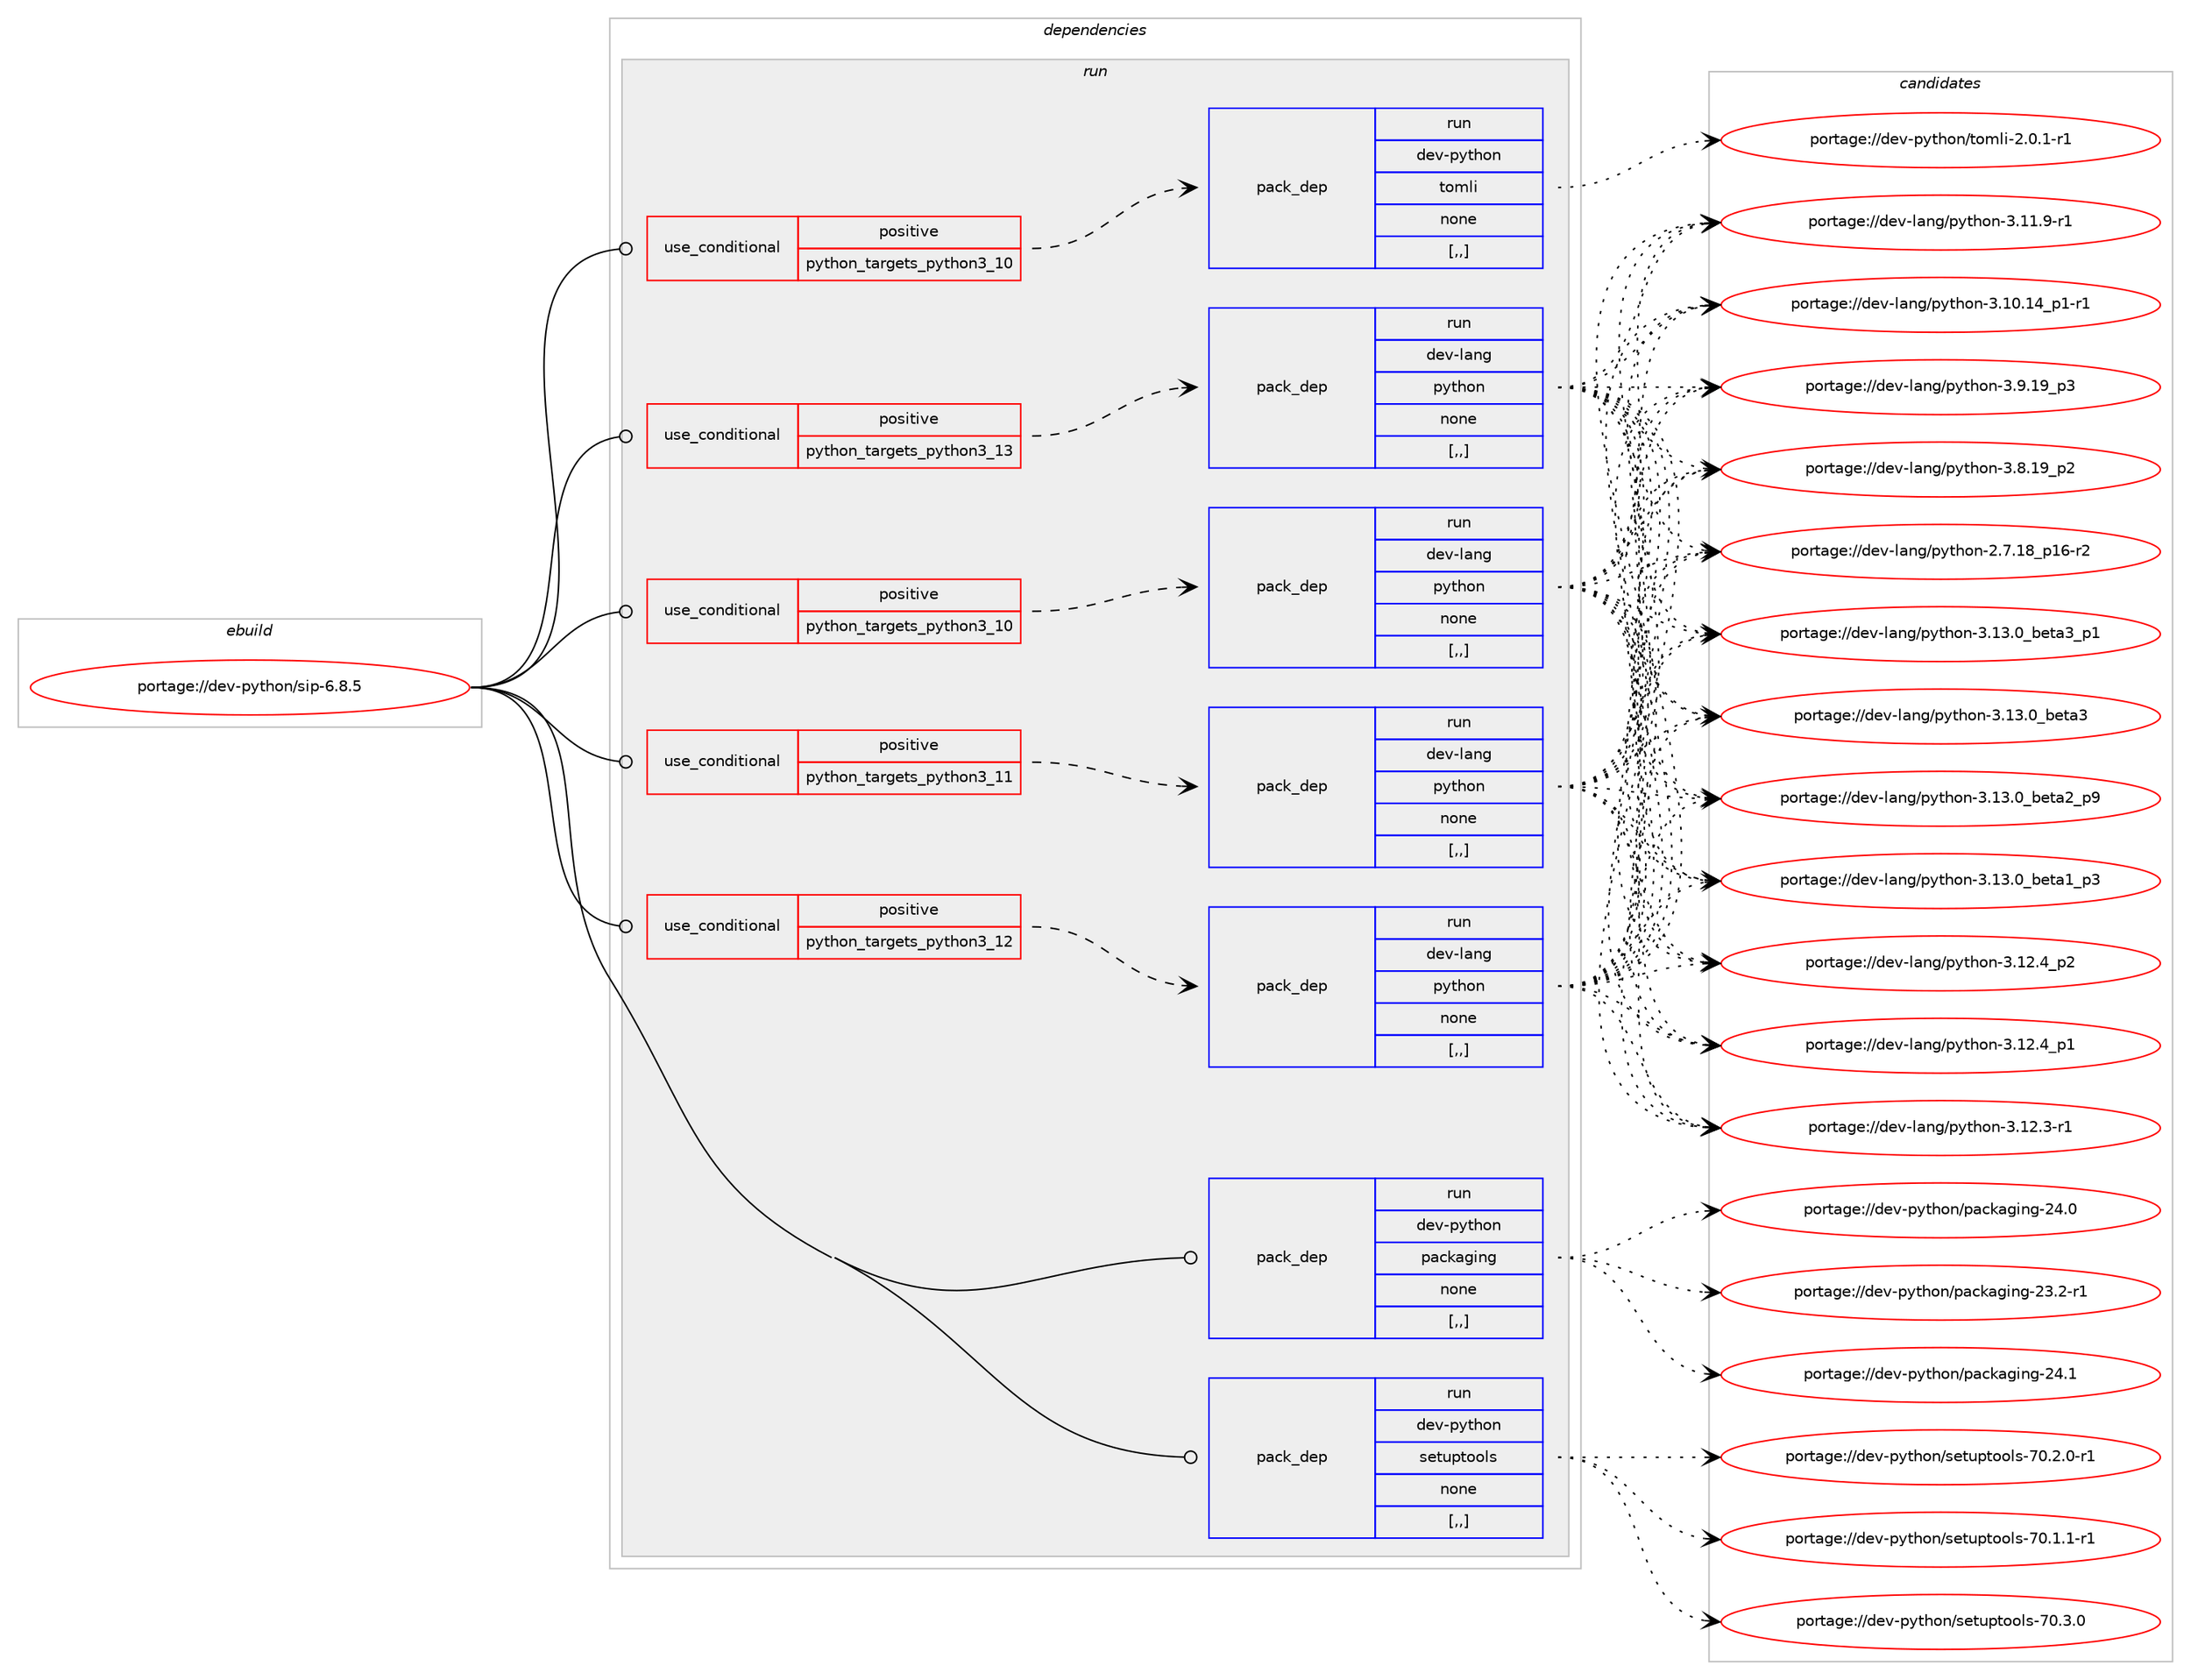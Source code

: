 digraph prolog {

# *************
# Graph options
# *************

newrank=true;
concentrate=true;
compound=true;
graph [rankdir=LR,fontname=Helvetica,fontsize=10,ranksep=1.5];#, ranksep=2.5, nodesep=0.2];
edge  [arrowhead=vee];
node  [fontname=Helvetica,fontsize=10];

# **********
# The ebuild
# **********

subgraph cluster_leftcol {
color=gray;
label=<<i>ebuild</i>>;
id [label="portage://dev-python/sip-6.8.5", color=red, width=4, href="../dev-python/sip-6.8.5.svg"];
}

# ****************
# The dependencies
# ****************

subgraph cluster_midcol {
color=gray;
label=<<i>dependencies</i>>;
subgraph cluster_compile {
fillcolor="#eeeeee";
style=filled;
label=<<i>compile</i>>;
}
subgraph cluster_compileandrun {
fillcolor="#eeeeee";
style=filled;
label=<<i>compile and run</i>>;
}
subgraph cluster_run {
fillcolor="#eeeeee";
style=filled;
label=<<i>run</i>>;
subgraph cond39418 {
dependency162859 [label=<<TABLE BORDER="0" CELLBORDER="1" CELLSPACING="0" CELLPADDING="4"><TR><TD ROWSPAN="3" CELLPADDING="10">use_conditional</TD></TR><TR><TD>positive</TD></TR><TR><TD>python_targets_python3_10</TD></TR></TABLE>>, shape=none, color=red];
subgraph pack122169 {
dependency162860 [label=<<TABLE BORDER="0" CELLBORDER="1" CELLSPACING="0" CELLPADDING="4" WIDTH="220"><TR><TD ROWSPAN="6" CELLPADDING="30">pack_dep</TD></TR><TR><TD WIDTH="110">run</TD></TR><TR><TD>dev-lang</TD></TR><TR><TD>python</TD></TR><TR><TD>none</TD></TR><TR><TD>[,,]</TD></TR></TABLE>>, shape=none, color=blue];
}
dependency162859:e -> dependency162860:w [weight=20,style="dashed",arrowhead="vee"];
}
id:e -> dependency162859:w [weight=20,style="solid",arrowhead="odot"];
subgraph cond39419 {
dependency162861 [label=<<TABLE BORDER="0" CELLBORDER="1" CELLSPACING="0" CELLPADDING="4"><TR><TD ROWSPAN="3" CELLPADDING="10">use_conditional</TD></TR><TR><TD>positive</TD></TR><TR><TD>python_targets_python3_10</TD></TR></TABLE>>, shape=none, color=red];
subgraph pack122170 {
dependency162862 [label=<<TABLE BORDER="0" CELLBORDER="1" CELLSPACING="0" CELLPADDING="4" WIDTH="220"><TR><TD ROWSPAN="6" CELLPADDING="30">pack_dep</TD></TR><TR><TD WIDTH="110">run</TD></TR><TR><TD>dev-python</TD></TR><TR><TD>tomli</TD></TR><TR><TD>none</TD></TR><TR><TD>[,,]</TD></TR></TABLE>>, shape=none, color=blue];
}
dependency162861:e -> dependency162862:w [weight=20,style="dashed",arrowhead="vee"];
}
id:e -> dependency162861:w [weight=20,style="solid",arrowhead="odot"];
subgraph cond39420 {
dependency162863 [label=<<TABLE BORDER="0" CELLBORDER="1" CELLSPACING="0" CELLPADDING="4"><TR><TD ROWSPAN="3" CELLPADDING="10">use_conditional</TD></TR><TR><TD>positive</TD></TR><TR><TD>python_targets_python3_11</TD></TR></TABLE>>, shape=none, color=red];
subgraph pack122171 {
dependency162864 [label=<<TABLE BORDER="0" CELLBORDER="1" CELLSPACING="0" CELLPADDING="4" WIDTH="220"><TR><TD ROWSPAN="6" CELLPADDING="30">pack_dep</TD></TR><TR><TD WIDTH="110">run</TD></TR><TR><TD>dev-lang</TD></TR><TR><TD>python</TD></TR><TR><TD>none</TD></TR><TR><TD>[,,]</TD></TR></TABLE>>, shape=none, color=blue];
}
dependency162863:e -> dependency162864:w [weight=20,style="dashed",arrowhead="vee"];
}
id:e -> dependency162863:w [weight=20,style="solid",arrowhead="odot"];
subgraph cond39421 {
dependency162865 [label=<<TABLE BORDER="0" CELLBORDER="1" CELLSPACING="0" CELLPADDING="4"><TR><TD ROWSPAN="3" CELLPADDING="10">use_conditional</TD></TR><TR><TD>positive</TD></TR><TR><TD>python_targets_python3_12</TD></TR></TABLE>>, shape=none, color=red];
subgraph pack122172 {
dependency162866 [label=<<TABLE BORDER="0" CELLBORDER="1" CELLSPACING="0" CELLPADDING="4" WIDTH="220"><TR><TD ROWSPAN="6" CELLPADDING="30">pack_dep</TD></TR><TR><TD WIDTH="110">run</TD></TR><TR><TD>dev-lang</TD></TR><TR><TD>python</TD></TR><TR><TD>none</TD></TR><TR><TD>[,,]</TD></TR></TABLE>>, shape=none, color=blue];
}
dependency162865:e -> dependency162866:w [weight=20,style="dashed",arrowhead="vee"];
}
id:e -> dependency162865:w [weight=20,style="solid",arrowhead="odot"];
subgraph cond39422 {
dependency162867 [label=<<TABLE BORDER="0" CELLBORDER="1" CELLSPACING="0" CELLPADDING="4"><TR><TD ROWSPAN="3" CELLPADDING="10">use_conditional</TD></TR><TR><TD>positive</TD></TR><TR><TD>python_targets_python3_13</TD></TR></TABLE>>, shape=none, color=red];
subgraph pack122173 {
dependency162868 [label=<<TABLE BORDER="0" CELLBORDER="1" CELLSPACING="0" CELLPADDING="4" WIDTH="220"><TR><TD ROWSPAN="6" CELLPADDING="30">pack_dep</TD></TR><TR><TD WIDTH="110">run</TD></TR><TR><TD>dev-lang</TD></TR><TR><TD>python</TD></TR><TR><TD>none</TD></TR><TR><TD>[,,]</TD></TR></TABLE>>, shape=none, color=blue];
}
dependency162867:e -> dependency162868:w [weight=20,style="dashed",arrowhead="vee"];
}
id:e -> dependency162867:w [weight=20,style="solid",arrowhead="odot"];
subgraph pack122174 {
dependency162869 [label=<<TABLE BORDER="0" CELLBORDER="1" CELLSPACING="0" CELLPADDING="4" WIDTH="220"><TR><TD ROWSPAN="6" CELLPADDING="30">pack_dep</TD></TR><TR><TD WIDTH="110">run</TD></TR><TR><TD>dev-python</TD></TR><TR><TD>packaging</TD></TR><TR><TD>none</TD></TR><TR><TD>[,,]</TD></TR></TABLE>>, shape=none, color=blue];
}
id:e -> dependency162869:w [weight=20,style="solid",arrowhead="odot"];
subgraph pack122175 {
dependency162870 [label=<<TABLE BORDER="0" CELLBORDER="1" CELLSPACING="0" CELLPADDING="4" WIDTH="220"><TR><TD ROWSPAN="6" CELLPADDING="30">pack_dep</TD></TR><TR><TD WIDTH="110">run</TD></TR><TR><TD>dev-python</TD></TR><TR><TD>setuptools</TD></TR><TR><TD>none</TD></TR><TR><TD>[,,]</TD></TR></TABLE>>, shape=none, color=blue];
}
id:e -> dependency162870:w [weight=20,style="solid",arrowhead="odot"];
}
}

# **************
# The candidates
# **************

subgraph cluster_choices {
rank=same;
color=gray;
label=<<i>candidates</i>>;

subgraph choice122169 {
color=black;
nodesep=1;
choice10010111845108971101034711212111610411111045514649514648959810111697519511249 [label="portage://dev-lang/python-3.13.0_beta3_p1", color=red, width=4,href="../dev-lang/python-3.13.0_beta3_p1.svg"];
choice1001011184510897110103471121211161041111104551464951464895981011169751 [label="portage://dev-lang/python-3.13.0_beta3", color=red, width=4,href="../dev-lang/python-3.13.0_beta3.svg"];
choice10010111845108971101034711212111610411111045514649514648959810111697509511257 [label="portage://dev-lang/python-3.13.0_beta2_p9", color=red, width=4,href="../dev-lang/python-3.13.0_beta2_p9.svg"];
choice10010111845108971101034711212111610411111045514649514648959810111697499511251 [label="portage://dev-lang/python-3.13.0_beta1_p3", color=red, width=4,href="../dev-lang/python-3.13.0_beta1_p3.svg"];
choice100101118451089711010347112121116104111110455146495046529511250 [label="portage://dev-lang/python-3.12.4_p2", color=red, width=4,href="../dev-lang/python-3.12.4_p2.svg"];
choice100101118451089711010347112121116104111110455146495046529511249 [label="portage://dev-lang/python-3.12.4_p1", color=red, width=4,href="../dev-lang/python-3.12.4_p1.svg"];
choice100101118451089711010347112121116104111110455146495046514511449 [label="portage://dev-lang/python-3.12.3-r1", color=red, width=4,href="../dev-lang/python-3.12.3-r1.svg"];
choice100101118451089711010347112121116104111110455146494946574511449 [label="portage://dev-lang/python-3.11.9-r1", color=red, width=4,href="../dev-lang/python-3.11.9-r1.svg"];
choice100101118451089711010347112121116104111110455146494846495295112494511449 [label="portage://dev-lang/python-3.10.14_p1-r1", color=red, width=4,href="../dev-lang/python-3.10.14_p1-r1.svg"];
choice100101118451089711010347112121116104111110455146574649579511251 [label="portage://dev-lang/python-3.9.19_p3", color=red, width=4,href="../dev-lang/python-3.9.19_p3.svg"];
choice100101118451089711010347112121116104111110455146564649579511250 [label="portage://dev-lang/python-3.8.19_p2", color=red, width=4,href="../dev-lang/python-3.8.19_p2.svg"];
choice100101118451089711010347112121116104111110455046554649569511249544511450 [label="portage://dev-lang/python-2.7.18_p16-r2", color=red, width=4,href="../dev-lang/python-2.7.18_p16-r2.svg"];
dependency162860:e -> choice10010111845108971101034711212111610411111045514649514648959810111697519511249:w [style=dotted,weight="100"];
dependency162860:e -> choice1001011184510897110103471121211161041111104551464951464895981011169751:w [style=dotted,weight="100"];
dependency162860:e -> choice10010111845108971101034711212111610411111045514649514648959810111697509511257:w [style=dotted,weight="100"];
dependency162860:e -> choice10010111845108971101034711212111610411111045514649514648959810111697499511251:w [style=dotted,weight="100"];
dependency162860:e -> choice100101118451089711010347112121116104111110455146495046529511250:w [style=dotted,weight="100"];
dependency162860:e -> choice100101118451089711010347112121116104111110455146495046529511249:w [style=dotted,weight="100"];
dependency162860:e -> choice100101118451089711010347112121116104111110455146495046514511449:w [style=dotted,weight="100"];
dependency162860:e -> choice100101118451089711010347112121116104111110455146494946574511449:w [style=dotted,weight="100"];
dependency162860:e -> choice100101118451089711010347112121116104111110455146494846495295112494511449:w [style=dotted,weight="100"];
dependency162860:e -> choice100101118451089711010347112121116104111110455146574649579511251:w [style=dotted,weight="100"];
dependency162860:e -> choice100101118451089711010347112121116104111110455146564649579511250:w [style=dotted,weight="100"];
dependency162860:e -> choice100101118451089711010347112121116104111110455046554649569511249544511450:w [style=dotted,weight="100"];
}
subgraph choice122170 {
color=black;
nodesep=1;
choice10010111845112121116104111110471161111091081054550464846494511449 [label="portage://dev-python/tomli-2.0.1-r1", color=red, width=4,href="../dev-python/tomli-2.0.1-r1.svg"];
dependency162862:e -> choice10010111845112121116104111110471161111091081054550464846494511449:w [style=dotted,weight="100"];
}
subgraph choice122171 {
color=black;
nodesep=1;
choice10010111845108971101034711212111610411111045514649514648959810111697519511249 [label="portage://dev-lang/python-3.13.0_beta3_p1", color=red, width=4,href="../dev-lang/python-3.13.0_beta3_p1.svg"];
choice1001011184510897110103471121211161041111104551464951464895981011169751 [label="portage://dev-lang/python-3.13.0_beta3", color=red, width=4,href="../dev-lang/python-3.13.0_beta3.svg"];
choice10010111845108971101034711212111610411111045514649514648959810111697509511257 [label="portage://dev-lang/python-3.13.0_beta2_p9", color=red, width=4,href="../dev-lang/python-3.13.0_beta2_p9.svg"];
choice10010111845108971101034711212111610411111045514649514648959810111697499511251 [label="portage://dev-lang/python-3.13.0_beta1_p3", color=red, width=4,href="../dev-lang/python-3.13.0_beta1_p3.svg"];
choice100101118451089711010347112121116104111110455146495046529511250 [label="portage://dev-lang/python-3.12.4_p2", color=red, width=4,href="../dev-lang/python-3.12.4_p2.svg"];
choice100101118451089711010347112121116104111110455146495046529511249 [label="portage://dev-lang/python-3.12.4_p1", color=red, width=4,href="../dev-lang/python-3.12.4_p1.svg"];
choice100101118451089711010347112121116104111110455146495046514511449 [label="portage://dev-lang/python-3.12.3-r1", color=red, width=4,href="../dev-lang/python-3.12.3-r1.svg"];
choice100101118451089711010347112121116104111110455146494946574511449 [label="portage://dev-lang/python-3.11.9-r1", color=red, width=4,href="../dev-lang/python-3.11.9-r1.svg"];
choice100101118451089711010347112121116104111110455146494846495295112494511449 [label="portage://dev-lang/python-3.10.14_p1-r1", color=red, width=4,href="../dev-lang/python-3.10.14_p1-r1.svg"];
choice100101118451089711010347112121116104111110455146574649579511251 [label="portage://dev-lang/python-3.9.19_p3", color=red, width=4,href="../dev-lang/python-3.9.19_p3.svg"];
choice100101118451089711010347112121116104111110455146564649579511250 [label="portage://dev-lang/python-3.8.19_p2", color=red, width=4,href="../dev-lang/python-3.8.19_p2.svg"];
choice100101118451089711010347112121116104111110455046554649569511249544511450 [label="portage://dev-lang/python-2.7.18_p16-r2", color=red, width=4,href="../dev-lang/python-2.7.18_p16-r2.svg"];
dependency162864:e -> choice10010111845108971101034711212111610411111045514649514648959810111697519511249:w [style=dotted,weight="100"];
dependency162864:e -> choice1001011184510897110103471121211161041111104551464951464895981011169751:w [style=dotted,weight="100"];
dependency162864:e -> choice10010111845108971101034711212111610411111045514649514648959810111697509511257:w [style=dotted,weight="100"];
dependency162864:e -> choice10010111845108971101034711212111610411111045514649514648959810111697499511251:w [style=dotted,weight="100"];
dependency162864:e -> choice100101118451089711010347112121116104111110455146495046529511250:w [style=dotted,weight="100"];
dependency162864:e -> choice100101118451089711010347112121116104111110455146495046529511249:w [style=dotted,weight="100"];
dependency162864:e -> choice100101118451089711010347112121116104111110455146495046514511449:w [style=dotted,weight="100"];
dependency162864:e -> choice100101118451089711010347112121116104111110455146494946574511449:w [style=dotted,weight="100"];
dependency162864:e -> choice100101118451089711010347112121116104111110455146494846495295112494511449:w [style=dotted,weight="100"];
dependency162864:e -> choice100101118451089711010347112121116104111110455146574649579511251:w [style=dotted,weight="100"];
dependency162864:e -> choice100101118451089711010347112121116104111110455146564649579511250:w [style=dotted,weight="100"];
dependency162864:e -> choice100101118451089711010347112121116104111110455046554649569511249544511450:w [style=dotted,weight="100"];
}
subgraph choice122172 {
color=black;
nodesep=1;
choice10010111845108971101034711212111610411111045514649514648959810111697519511249 [label="portage://dev-lang/python-3.13.0_beta3_p1", color=red, width=4,href="../dev-lang/python-3.13.0_beta3_p1.svg"];
choice1001011184510897110103471121211161041111104551464951464895981011169751 [label="portage://dev-lang/python-3.13.0_beta3", color=red, width=4,href="../dev-lang/python-3.13.0_beta3.svg"];
choice10010111845108971101034711212111610411111045514649514648959810111697509511257 [label="portage://dev-lang/python-3.13.0_beta2_p9", color=red, width=4,href="../dev-lang/python-3.13.0_beta2_p9.svg"];
choice10010111845108971101034711212111610411111045514649514648959810111697499511251 [label="portage://dev-lang/python-3.13.0_beta1_p3", color=red, width=4,href="../dev-lang/python-3.13.0_beta1_p3.svg"];
choice100101118451089711010347112121116104111110455146495046529511250 [label="portage://dev-lang/python-3.12.4_p2", color=red, width=4,href="../dev-lang/python-3.12.4_p2.svg"];
choice100101118451089711010347112121116104111110455146495046529511249 [label="portage://dev-lang/python-3.12.4_p1", color=red, width=4,href="../dev-lang/python-3.12.4_p1.svg"];
choice100101118451089711010347112121116104111110455146495046514511449 [label="portage://dev-lang/python-3.12.3-r1", color=red, width=4,href="../dev-lang/python-3.12.3-r1.svg"];
choice100101118451089711010347112121116104111110455146494946574511449 [label="portage://dev-lang/python-3.11.9-r1", color=red, width=4,href="../dev-lang/python-3.11.9-r1.svg"];
choice100101118451089711010347112121116104111110455146494846495295112494511449 [label="portage://dev-lang/python-3.10.14_p1-r1", color=red, width=4,href="../dev-lang/python-3.10.14_p1-r1.svg"];
choice100101118451089711010347112121116104111110455146574649579511251 [label="portage://dev-lang/python-3.9.19_p3", color=red, width=4,href="../dev-lang/python-3.9.19_p3.svg"];
choice100101118451089711010347112121116104111110455146564649579511250 [label="portage://dev-lang/python-3.8.19_p2", color=red, width=4,href="../dev-lang/python-3.8.19_p2.svg"];
choice100101118451089711010347112121116104111110455046554649569511249544511450 [label="portage://dev-lang/python-2.7.18_p16-r2", color=red, width=4,href="../dev-lang/python-2.7.18_p16-r2.svg"];
dependency162866:e -> choice10010111845108971101034711212111610411111045514649514648959810111697519511249:w [style=dotted,weight="100"];
dependency162866:e -> choice1001011184510897110103471121211161041111104551464951464895981011169751:w [style=dotted,weight="100"];
dependency162866:e -> choice10010111845108971101034711212111610411111045514649514648959810111697509511257:w [style=dotted,weight="100"];
dependency162866:e -> choice10010111845108971101034711212111610411111045514649514648959810111697499511251:w [style=dotted,weight="100"];
dependency162866:e -> choice100101118451089711010347112121116104111110455146495046529511250:w [style=dotted,weight="100"];
dependency162866:e -> choice100101118451089711010347112121116104111110455146495046529511249:w [style=dotted,weight="100"];
dependency162866:e -> choice100101118451089711010347112121116104111110455146495046514511449:w [style=dotted,weight="100"];
dependency162866:e -> choice100101118451089711010347112121116104111110455146494946574511449:w [style=dotted,weight="100"];
dependency162866:e -> choice100101118451089711010347112121116104111110455146494846495295112494511449:w [style=dotted,weight="100"];
dependency162866:e -> choice100101118451089711010347112121116104111110455146574649579511251:w [style=dotted,weight="100"];
dependency162866:e -> choice100101118451089711010347112121116104111110455146564649579511250:w [style=dotted,weight="100"];
dependency162866:e -> choice100101118451089711010347112121116104111110455046554649569511249544511450:w [style=dotted,weight="100"];
}
subgraph choice122173 {
color=black;
nodesep=1;
choice10010111845108971101034711212111610411111045514649514648959810111697519511249 [label="portage://dev-lang/python-3.13.0_beta3_p1", color=red, width=4,href="../dev-lang/python-3.13.0_beta3_p1.svg"];
choice1001011184510897110103471121211161041111104551464951464895981011169751 [label="portage://dev-lang/python-3.13.0_beta3", color=red, width=4,href="../dev-lang/python-3.13.0_beta3.svg"];
choice10010111845108971101034711212111610411111045514649514648959810111697509511257 [label="portage://dev-lang/python-3.13.0_beta2_p9", color=red, width=4,href="../dev-lang/python-3.13.0_beta2_p9.svg"];
choice10010111845108971101034711212111610411111045514649514648959810111697499511251 [label="portage://dev-lang/python-3.13.0_beta1_p3", color=red, width=4,href="../dev-lang/python-3.13.0_beta1_p3.svg"];
choice100101118451089711010347112121116104111110455146495046529511250 [label="portage://dev-lang/python-3.12.4_p2", color=red, width=4,href="../dev-lang/python-3.12.4_p2.svg"];
choice100101118451089711010347112121116104111110455146495046529511249 [label="portage://dev-lang/python-3.12.4_p1", color=red, width=4,href="../dev-lang/python-3.12.4_p1.svg"];
choice100101118451089711010347112121116104111110455146495046514511449 [label="portage://dev-lang/python-3.12.3-r1", color=red, width=4,href="../dev-lang/python-3.12.3-r1.svg"];
choice100101118451089711010347112121116104111110455146494946574511449 [label="portage://dev-lang/python-3.11.9-r1", color=red, width=4,href="../dev-lang/python-3.11.9-r1.svg"];
choice100101118451089711010347112121116104111110455146494846495295112494511449 [label="portage://dev-lang/python-3.10.14_p1-r1", color=red, width=4,href="../dev-lang/python-3.10.14_p1-r1.svg"];
choice100101118451089711010347112121116104111110455146574649579511251 [label="portage://dev-lang/python-3.9.19_p3", color=red, width=4,href="../dev-lang/python-3.9.19_p3.svg"];
choice100101118451089711010347112121116104111110455146564649579511250 [label="portage://dev-lang/python-3.8.19_p2", color=red, width=4,href="../dev-lang/python-3.8.19_p2.svg"];
choice100101118451089711010347112121116104111110455046554649569511249544511450 [label="portage://dev-lang/python-2.7.18_p16-r2", color=red, width=4,href="../dev-lang/python-2.7.18_p16-r2.svg"];
dependency162868:e -> choice10010111845108971101034711212111610411111045514649514648959810111697519511249:w [style=dotted,weight="100"];
dependency162868:e -> choice1001011184510897110103471121211161041111104551464951464895981011169751:w [style=dotted,weight="100"];
dependency162868:e -> choice10010111845108971101034711212111610411111045514649514648959810111697509511257:w [style=dotted,weight="100"];
dependency162868:e -> choice10010111845108971101034711212111610411111045514649514648959810111697499511251:w [style=dotted,weight="100"];
dependency162868:e -> choice100101118451089711010347112121116104111110455146495046529511250:w [style=dotted,weight="100"];
dependency162868:e -> choice100101118451089711010347112121116104111110455146495046529511249:w [style=dotted,weight="100"];
dependency162868:e -> choice100101118451089711010347112121116104111110455146495046514511449:w [style=dotted,weight="100"];
dependency162868:e -> choice100101118451089711010347112121116104111110455146494946574511449:w [style=dotted,weight="100"];
dependency162868:e -> choice100101118451089711010347112121116104111110455146494846495295112494511449:w [style=dotted,weight="100"];
dependency162868:e -> choice100101118451089711010347112121116104111110455146574649579511251:w [style=dotted,weight="100"];
dependency162868:e -> choice100101118451089711010347112121116104111110455146564649579511250:w [style=dotted,weight="100"];
dependency162868:e -> choice100101118451089711010347112121116104111110455046554649569511249544511450:w [style=dotted,weight="100"];
}
subgraph choice122174 {
color=black;
nodesep=1;
choice10010111845112121116104111110471129799107971031051101034550524649 [label="portage://dev-python/packaging-24.1", color=red, width=4,href="../dev-python/packaging-24.1.svg"];
choice10010111845112121116104111110471129799107971031051101034550524648 [label="portage://dev-python/packaging-24.0", color=red, width=4,href="../dev-python/packaging-24.0.svg"];
choice100101118451121211161041111104711297991079710310511010345505146504511449 [label="portage://dev-python/packaging-23.2-r1", color=red, width=4,href="../dev-python/packaging-23.2-r1.svg"];
dependency162869:e -> choice10010111845112121116104111110471129799107971031051101034550524649:w [style=dotted,weight="100"];
dependency162869:e -> choice10010111845112121116104111110471129799107971031051101034550524648:w [style=dotted,weight="100"];
dependency162869:e -> choice100101118451121211161041111104711297991079710310511010345505146504511449:w [style=dotted,weight="100"];
}
subgraph choice122175 {
color=black;
nodesep=1;
choice100101118451121211161041111104711510111611711211611111110811545554846514648 [label="portage://dev-python/setuptools-70.3.0", color=red, width=4,href="../dev-python/setuptools-70.3.0.svg"];
choice1001011184511212111610411111047115101116117112116111111108115455548465046484511449 [label="portage://dev-python/setuptools-70.2.0-r1", color=red, width=4,href="../dev-python/setuptools-70.2.0-r1.svg"];
choice1001011184511212111610411111047115101116117112116111111108115455548464946494511449 [label="portage://dev-python/setuptools-70.1.1-r1", color=red, width=4,href="../dev-python/setuptools-70.1.1-r1.svg"];
dependency162870:e -> choice100101118451121211161041111104711510111611711211611111110811545554846514648:w [style=dotted,weight="100"];
dependency162870:e -> choice1001011184511212111610411111047115101116117112116111111108115455548465046484511449:w [style=dotted,weight="100"];
dependency162870:e -> choice1001011184511212111610411111047115101116117112116111111108115455548464946494511449:w [style=dotted,weight="100"];
}
}

}
